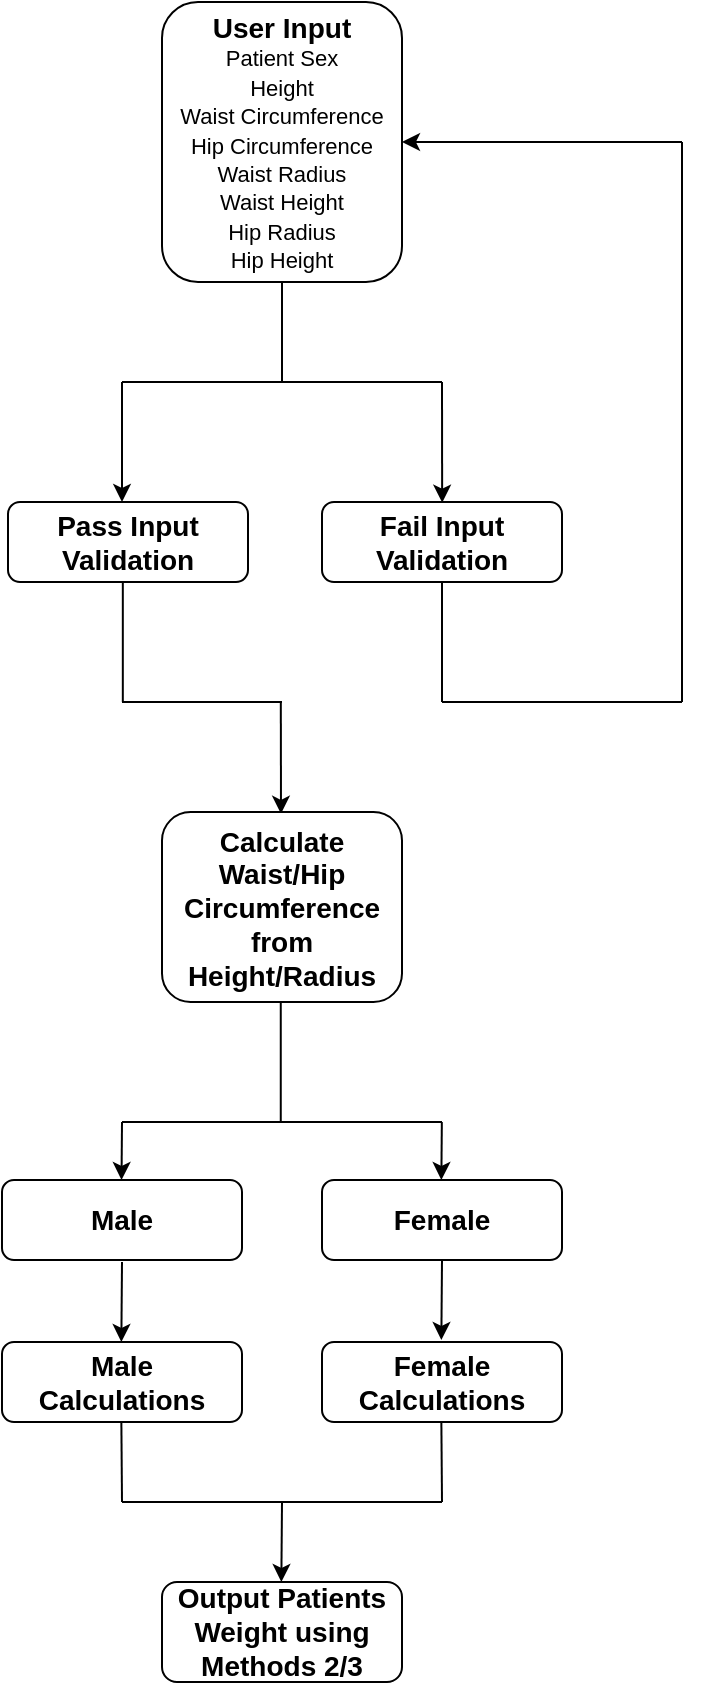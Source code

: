 <mxfile version="17.4.0" type="device"><diagram id="FK2mKyd5al8G5KrhEJmZ" name="Page-1"><mxGraphModel dx="558" dy="579" grid="1" gridSize="10" guides="1" tooltips="1" connect="1" arrows="1" fold="1" page="1" pageScale="1" pageWidth="850" pageHeight="1100" math="0" shadow="0"><root><mxCell id="0"/><mxCell id="1" parent="0"/><mxCell id="qfGmYNwFQIkxsxW89B2A-1" value="&lt;b&gt;&lt;font style=&quot;font-size: 14px&quot;&gt;User Input&lt;/font&gt;&lt;/b&gt;&lt;br&gt;&lt;font style=&quot;font-size: 11px&quot;&gt;Patient Sex&lt;br&gt;Height&lt;br&gt;Waist Circumference&lt;br&gt;Hip Circumference&lt;br&gt;Waist Radius&lt;br&gt;Waist Height&lt;br&gt;Hip Radius&lt;br&gt;Hip Height&lt;/font&gt;" style="rounded=1;whiteSpace=wrap;html=1;" vertex="1" parent="1"><mxGeometry x="340" y="130" width="120" height="140" as="geometry"/></mxCell><mxCell id="qfGmYNwFQIkxsxW89B2A-4" value="&lt;span style=&quot;font-size: 14px&quot;&gt;&lt;b&gt;Pass Input Validation&lt;/b&gt;&lt;/span&gt;" style="rounded=1;whiteSpace=wrap;html=1;" vertex="1" parent="1"><mxGeometry x="263" y="380" width="120" height="40" as="geometry"/></mxCell><mxCell id="qfGmYNwFQIkxsxW89B2A-5" value="&lt;span style=&quot;font-size: 14px&quot;&gt;&lt;b&gt;Fail Input Validation&lt;/b&gt;&lt;/span&gt;" style="rounded=1;whiteSpace=wrap;html=1;" vertex="1" parent="1"><mxGeometry x="420" y="380" width="120" height="40" as="geometry"/></mxCell><mxCell id="qfGmYNwFQIkxsxW89B2A-7" value="" style="endArrow=classic;html=1;rounded=0;fontSize=14;entryX=0.334;entryY=0.008;entryDx=0;entryDy=0;entryPerimeter=0;" edge="1" parent="1"><mxGeometry width="50" height="50" relative="1" as="geometry"><mxPoint x="480" y="320" as="sourcePoint"/><mxPoint x="480.08" y="380.32" as="targetPoint"/></mxGeometry></mxCell><mxCell id="qfGmYNwFQIkxsxW89B2A-8" value="" style="endArrow=classic;html=1;rounded=0;fontSize=14;entryX=0.334;entryY=0.008;entryDx=0;entryDy=0;entryPerimeter=0;" edge="1" parent="1"><mxGeometry width="50" height="50" relative="1" as="geometry"><mxPoint x="320" y="320" as="sourcePoint"/><mxPoint x="320.0" y="380" as="targetPoint"/></mxGeometry></mxCell><mxCell id="qfGmYNwFQIkxsxW89B2A-11" value="" style="endArrow=none;html=1;rounded=0;fontSize=14;" edge="1" parent="1"><mxGeometry width="50" height="50" relative="1" as="geometry"><mxPoint x="480" y="480" as="sourcePoint"/><mxPoint x="480" y="420" as="targetPoint"/></mxGeometry></mxCell><mxCell id="qfGmYNwFQIkxsxW89B2A-12" value="" style="endArrow=none;html=1;rounded=0;fontSize=14;" edge="1" parent="1"><mxGeometry width="50" height="50" relative="1" as="geometry"><mxPoint x="480" y="480" as="sourcePoint"/><mxPoint x="600" y="480" as="targetPoint"/></mxGeometry></mxCell><mxCell id="qfGmYNwFQIkxsxW89B2A-13" value="" style="endArrow=none;html=1;rounded=0;fontSize=14;" edge="1" parent="1"><mxGeometry width="50" height="50" relative="1" as="geometry"><mxPoint x="600" y="200" as="sourcePoint"/><mxPoint x="600" y="480" as="targetPoint"/></mxGeometry></mxCell><mxCell id="qfGmYNwFQIkxsxW89B2A-14" value="" style="endArrow=classic;html=1;rounded=0;fontSize=14;" edge="1" parent="1"><mxGeometry width="50" height="50" relative="1" as="geometry"><mxPoint x="600" y="200" as="sourcePoint"/><mxPoint x="460" y="200" as="targetPoint"/></mxGeometry></mxCell><mxCell id="qfGmYNwFQIkxsxW89B2A-15" value="" style="endArrow=classic;html=1;rounded=0;fontSize=14;exitX=1;exitY=0.812;exitDx=0;exitDy=0;entryX=0.334;entryY=0.008;entryDx=0;entryDy=0;entryPerimeter=0;exitPerimeter=0;" edge="1" parent="1"><mxGeometry width="50" height="50" relative="1" as="geometry"><mxPoint x="399.41" y="480" as="sourcePoint"/><mxPoint x="399.49" y="535.88" as="targetPoint"/></mxGeometry></mxCell><mxCell id="qfGmYNwFQIkxsxW89B2A-16" value="" style="endArrow=none;html=1;rounded=0;fontSize=14;" edge="1" parent="1"><mxGeometry width="50" height="50" relative="1" as="geometry"><mxPoint x="320.41" y="480" as="sourcePoint"/><mxPoint x="320.41" y="420" as="targetPoint"/></mxGeometry></mxCell><mxCell id="qfGmYNwFQIkxsxW89B2A-17" value="" style="endArrow=none;html=1;rounded=0;fontSize=14;" edge="1" parent="1"><mxGeometry width="50" height="50" relative="1" as="geometry"><mxPoint x="320" y="480" as="sourcePoint"/><mxPoint x="400" y="480" as="targetPoint"/></mxGeometry></mxCell><mxCell id="qfGmYNwFQIkxsxW89B2A-18" value="&lt;span style=&quot;font-size: 14px&quot;&gt;&lt;b&gt;Calculate Waist/Hip Circumference from Height/Radius&lt;/b&gt;&lt;/span&gt;" style="rounded=1;whiteSpace=wrap;html=1;" vertex="1" parent="1"><mxGeometry x="340" y="535" width="120" height="95" as="geometry"/></mxCell><mxCell id="qfGmYNwFQIkxsxW89B2A-19" value="&lt;span style=&quot;font-size: 14px&quot;&gt;&lt;b&gt;Male&lt;/b&gt;&lt;/span&gt;" style="rounded=1;whiteSpace=wrap;html=1;" vertex="1" parent="1"><mxGeometry x="260" y="719" width="120" height="40" as="geometry"/></mxCell><mxCell id="qfGmYNwFQIkxsxW89B2A-20" value="" style="endArrow=none;html=1;rounded=0;fontSize=14;" edge="1" parent="1"><mxGeometry width="50" height="50" relative="1" as="geometry"><mxPoint x="400" y="320" as="sourcePoint"/><mxPoint x="400" y="270" as="targetPoint"/></mxGeometry></mxCell><mxCell id="qfGmYNwFQIkxsxW89B2A-21" value="" style="endArrow=none;html=1;rounded=0;fontSize=14;" edge="1" parent="1"><mxGeometry width="50" height="50" relative="1" as="geometry"><mxPoint x="400" y="320" as="sourcePoint"/><mxPoint x="320" y="320" as="targetPoint"/></mxGeometry></mxCell><mxCell id="qfGmYNwFQIkxsxW89B2A-22" value="" style="endArrow=none;html=1;rounded=0;fontSize=14;" edge="1" parent="1"><mxGeometry width="50" height="50" relative="1" as="geometry"><mxPoint x="480" y="320" as="sourcePoint"/><mxPoint x="400" y="320" as="targetPoint"/></mxGeometry></mxCell><mxCell id="qfGmYNwFQIkxsxW89B2A-23" value="&lt;span style=&quot;font-size: 14px&quot;&gt;&lt;b&gt;Female&lt;/b&gt;&lt;/span&gt;" style="rounded=1;whiteSpace=wrap;html=1;" vertex="1" parent="1"><mxGeometry x="420" y="719" width="120" height="40" as="geometry"/></mxCell><mxCell id="qfGmYNwFQIkxsxW89B2A-24" value="&lt;span style=&quot;font-size: 14px&quot;&gt;&lt;b&gt;Output Patients Weight using Methods 2/3&lt;/b&gt;&lt;/span&gt;" style="rounded=1;whiteSpace=wrap;html=1;" vertex="1" parent="1"><mxGeometry x="340" y="920" width="120" height="50" as="geometry"/></mxCell><mxCell id="qfGmYNwFQIkxsxW89B2A-25" value="" style="endArrow=none;html=1;rounded=0;fontSize=14;" edge="1" parent="1"><mxGeometry width="50" height="50" relative="1" as="geometry"><mxPoint x="399.38" y="690" as="sourcePoint"/><mxPoint x="399.38" y="630" as="targetPoint"/></mxGeometry></mxCell><mxCell id="qfGmYNwFQIkxsxW89B2A-26" value="" style="endArrow=none;html=1;rounded=0;fontSize=14;" edge="1" parent="1"><mxGeometry width="50" height="50" relative="1" as="geometry"><mxPoint x="320" y="690" as="sourcePoint"/><mxPoint x="480" y="690" as="targetPoint"/></mxGeometry></mxCell><mxCell id="qfGmYNwFQIkxsxW89B2A-27" value="" style="endArrow=classic;html=1;rounded=0;fontSize=14;entryX=0.334;entryY=0.008;entryDx=0;entryDy=0;entryPerimeter=0;" edge="1" parent="1"><mxGeometry width="50" height="50" relative="1" as="geometry"><mxPoint x="320" y="690" as="sourcePoint"/><mxPoint x="319.76" y="719.0" as="targetPoint"/></mxGeometry></mxCell><mxCell id="qfGmYNwFQIkxsxW89B2A-28" value="" style="endArrow=classic;html=1;rounded=0;fontSize=14;entryX=0.334;entryY=0.008;entryDx=0;entryDy=0;entryPerimeter=0;" edge="1" parent="1"><mxGeometry width="50" height="50" relative="1" as="geometry"><mxPoint x="479.92" y="690.0" as="sourcePoint"/><mxPoint x="479.68" y="719" as="targetPoint"/></mxGeometry></mxCell><mxCell id="qfGmYNwFQIkxsxW89B2A-29" value="&lt;span style=&quot;font-size: 14px&quot;&gt;&lt;b&gt;Male Calculations&lt;/b&gt;&lt;/span&gt;" style="rounded=1;whiteSpace=wrap;html=1;" vertex="1" parent="1"><mxGeometry x="260" y="800" width="120" height="40" as="geometry"/></mxCell><mxCell id="qfGmYNwFQIkxsxW89B2A-30" value="&lt;span style=&quot;font-size: 14px&quot;&gt;&lt;b&gt;Female Calculations&lt;/b&gt;&lt;/span&gt;" style="rounded=1;whiteSpace=wrap;html=1;" vertex="1" parent="1"><mxGeometry x="420" y="800" width="120" height="40" as="geometry"/></mxCell><mxCell id="qfGmYNwFQIkxsxW89B2A-31" value="" style="endArrow=classic;html=1;rounded=0;fontSize=14;entryX=0.334;entryY=0.008;entryDx=0;entryDy=0;entryPerimeter=0;" edge="1" parent="1"><mxGeometry width="50" height="50" relative="1" as="geometry"><mxPoint x="320" y="760" as="sourcePoint"/><mxPoint x="319.68" y="800" as="targetPoint"/></mxGeometry></mxCell><mxCell id="qfGmYNwFQIkxsxW89B2A-32" value="" style="endArrow=classic;html=1;rounded=0;fontSize=14;entryX=0.334;entryY=0.008;entryDx=0;entryDy=0;entryPerimeter=0;" edge="1" parent="1"><mxGeometry width="50" height="50" relative="1" as="geometry"><mxPoint x="480" y="759" as="sourcePoint"/><mxPoint x="479.68" y="799" as="targetPoint"/></mxGeometry></mxCell><mxCell id="qfGmYNwFQIkxsxW89B2A-33" value="" style="endArrow=none;html=1;rounded=0;fontSize=14;" edge="1" parent="1"><mxGeometry width="50" height="50" relative="1" as="geometry"><mxPoint x="320" y="880" as="sourcePoint"/><mxPoint x="319.68" y="840.0" as="targetPoint"/></mxGeometry></mxCell><mxCell id="qfGmYNwFQIkxsxW89B2A-34" value="" style="endArrow=none;html=1;rounded=0;fontSize=14;" edge="1" parent="1"><mxGeometry width="50" height="50" relative="1" as="geometry"><mxPoint x="480" y="880" as="sourcePoint"/><mxPoint x="479.68" y="840" as="targetPoint"/></mxGeometry></mxCell><mxCell id="qfGmYNwFQIkxsxW89B2A-35" value="" style="endArrow=none;html=1;rounded=0;fontSize=14;" edge="1" parent="1"><mxGeometry width="50" height="50" relative="1" as="geometry"><mxPoint x="320" y="880.0" as="sourcePoint"/><mxPoint x="480" y="880.0" as="targetPoint"/></mxGeometry></mxCell><mxCell id="qfGmYNwFQIkxsxW89B2A-36" value="" style="endArrow=classic;html=1;rounded=0;fontSize=14;entryX=0.334;entryY=0.008;entryDx=0;entryDy=0;entryPerimeter=0;" edge="1" parent="1"><mxGeometry width="50" height="50" relative="1" as="geometry"><mxPoint x="400" y="880" as="sourcePoint"/><mxPoint x="399.68" y="920" as="targetPoint"/></mxGeometry></mxCell></root></mxGraphModel></diagram></mxfile>